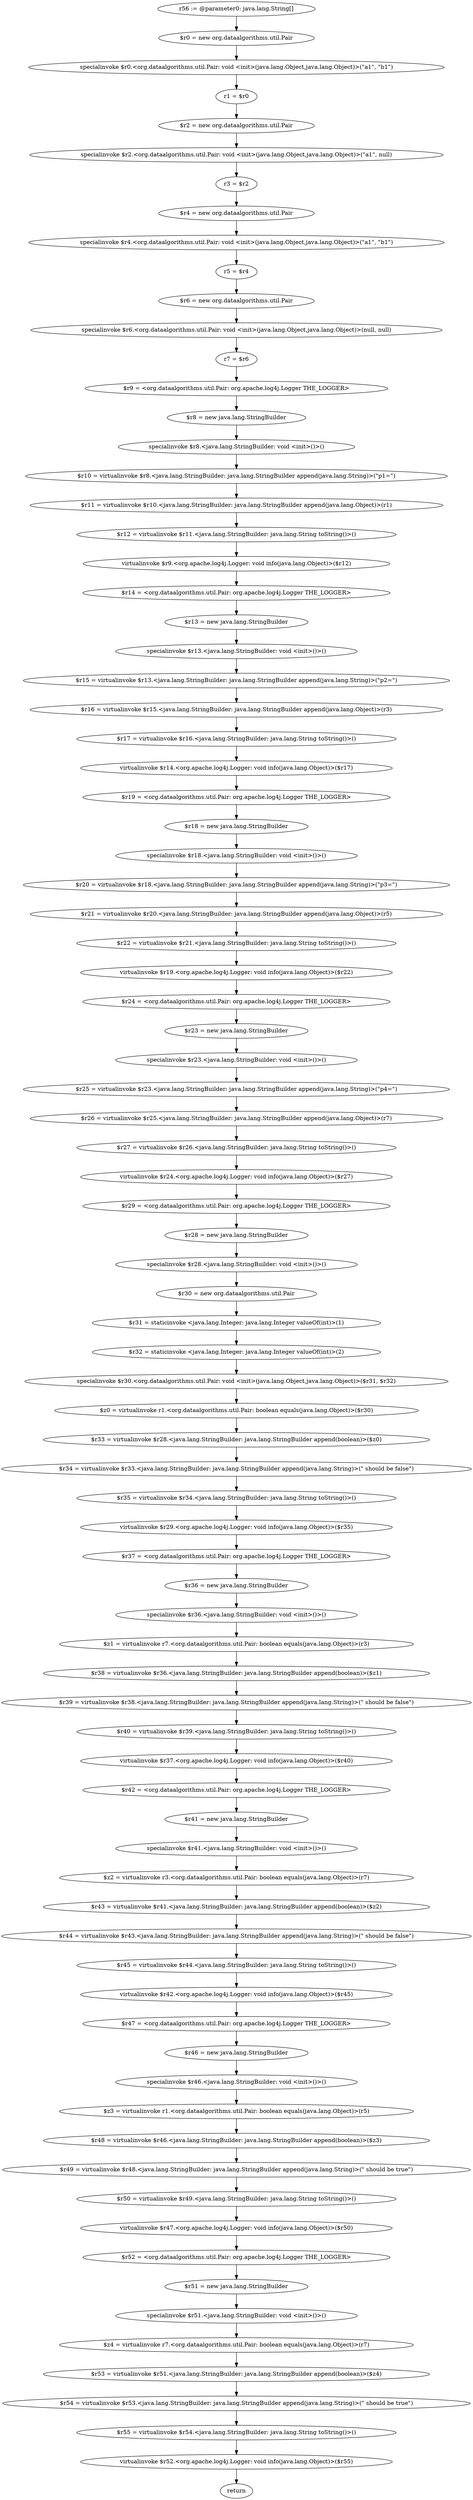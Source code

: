 digraph "unitGraph" {
    "r56 := @parameter0: java.lang.String[]"
    "$r0 = new org.dataalgorithms.util.Pair"
    "specialinvoke $r0.<org.dataalgorithms.util.Pair: void <init>(java.lang.Object,java.lang.Object)>(\"a1\", \"b1\")"
    "r1 = $r0"
    "$r2 = new org.dataalgorithms.util.Pair"
    "specialinvoke $r2.<org.dataalgorithms.util.Pair: void <init>(java.lang.Object,java.lang.Object)>(\"a1\", null)"
    "r3 = $r2"
    "$r4 = new org.dataalgorithms.util.Pair"
    "specialinvoke $r4.<org.dataalgorithms.util.Pair: void <init>(java.lang.Object,java.lang.Object)>(\"a1\", \"b1\")"
    "r5 = $r4"
    "$r6 = new org.dataalgorithms.util.Pair"
    "specialinvoke $r6.<org.dataalgorithms.util.Pair: void <init>(java.lang.Object,java.lang.Object)>(null, null)"
    "r7 = $r6"
    "$r9 = <org.dataalgorithms.util.Pair: org.apache.log4j.Logger THE_LOGGER>"
    "$r8 = new java.lang.StringBuilder"
    "specialinvoke $r8.<java.lang.StringBuilder: void <init>()>()"
    "$r10 = virtualinvoke $r8.<java.lang.StringBuilder: java.lang.StringBuilder append(java.lang.String)>(\"p1=\")"
    "$r11 = virtualinvoke $r10.<java.lang.StringBuilder: java.lang.StringBuilder append(java.lang.Object)>(r1)"
    "$r12 = virtualinvoke $r11.<java.lang.StringBuilder: java.lang.String toString()>()"
    "virtualinvoke $r9.<org.apache.log4j.Logger: void info(java.lang.Object)>($r12)"
    "$r14 = <org.dataalgorithms.util.Pair: org.apache.log4j.Logger THE_LOGGER>"
    "$r13 = new java.lang.StringBuilder"
    "specialinvoke $r13.<java.lang.StringBuilder: void <init>()>()"
    "$r15 = virtualinvoke $r13.<java.lang.StringBuilder: java.lang.StringBuilder append(java.lang.String)>(\"p2=\")"
    "$r16 = virtualinvoke $r15.<java.lang.StringBuilder: java.lang.StringBuilder append(java.lang.Object)>(r3)"
    "$r17 = virtualinvoke $r16.<java.lang.StringBuilder: java.lang.String toString()>()"
    "virtualinvoke $r14.<org.apache.log4j.Logger: void info(java.lang.Object)>($r17)"
    "$r19 = <org.dataalgorithms.util.Pair: org.apache.log4j.Logger THE_LOGGER>"
    "$r18 = new java.lang.StringBuilder"
    "specialinvoke $r18.<java.lang.StringBuilder: void <init>()>()"
    "$r20 = virtualinvoke $r18.<java.lang.StringBuilder: java.lang.StringBuilder append(java.lang.String)>(\"p3=\")"
    "$r21 = virtualinvoke $r20.<java.lang.StringBuilder: java.lang.StringBuilder append(java.lang.Object)>(r5)"
    "$r22 = virtualinvoke $r21.<java.lang.StringBuilder: java.lang.String toString()>()"
    "virtualinvoke $r19.<org.apache.log4j.Logger: void info(java.lang.Object)>($r22)"
    "$r24 = <org.dataalgorithms.util.Pair: org.apache.log4j.Logger THE_LOGGER>"
    "$r23 = new java.lang.StringBuilder"
    "specialinvoke $r23.<java.lang.StringBuilder: void <init>()>()"
    "$r25 = virtualinvoke $r23.<java.lang.StringBuilder: java.lang.StringBuilder append(java.lang.String)>(\"p4=\")"
    "$r26 = virtualinvoke $r25.<java.lang.StringBuilder: java.lang.StringBuilder append(java.lang.Object)>(r7)"
    "$r27 = virtualinvoke $r26.<java.lang.StringBuilder: java.lang.String toString()>()"
    "virtualinvoke $r24.<org.apache.log4j.Logger: void info(java.lang.Object)>($r27)"
    "$r29 = <org.dataalgorithms.util.Pair: org.apache.log4j.Logger THE_LOGGER>"
    "$r28 = new java.lang.StringBuilder"
    "specialinvoke $r28.<java.lang.StringBuilder: void <init>()>()"
    "$r30 = new org.dataalgorithms.util.Pair"
    "$r31 = staticinvoke <java.lang.Integer: java.lang.Integer valueOf(int)>(1)"
    "$r32 = staticinvoke <java.lang.Integer: java.lang.Integer valueOf(int)>(2)"
    "specialinvoke $r30.<org.dataalgorithms.util.Pair: void <init>(java.lang.Object,java.lang.Object)>($r31, $r32)"
    "$z0 = virtualinvoke r1.<org.dataalgorithms.util.Pair: boolean equals(java.lang.Object)>($r30)"
    "$r33 = virtualinvoke $r28.<java.lang.StringBuilder: java.lang.StringBuilder append(boolean)>($z0)"
    "$r34 = virtualinvoke $r33.<java.lang.StringBuilder: java.lang.StringBuilder append(java.lang.String)>(\" should be false\")"
    "$r35 = virtualinvoke $r34.<java.lang.StringBuilder: java.lang.String toString()>()"
    "virtualinvoke $r29.<org.apache.log4j.Logger: void info(java.lang.Object)>($r35)"
    "$r37 = <org.dataalgorithms.util.Pair: org.apache.log4j.Logger THE_LOGGER>"
    "$r36 = new java.lang.StringBuilder"
    "specialinvoke $r36.<java.lang.StringBuilder: void <init>()>()"
    "$z1 = virtualinvoke r7.<org.dataalgorithms.util.Pair: boolean equals(java.lang.Object)>(r3)"
    "$r38 = virtualinvoke $r36.<java.lang.StringBuilder: java.lang.StringBuilder append(boolean)>($z1)"
    "$r39 = virtualinvoke $r38.<java.lang.StringBuilder: java.lang.StringBuilder append(java.lang.String)>(\" should be false\")"
    "$r40 = virtualinvoke $r39.<java.lang.StringBuilder: java.lang.String toString()>()"
    "virtualinvoke $r37.<org.apache.log4j.Logger: void info(java.lang.Object)>($r40)"
    "$r42 = <org.dataalgorithms.util.Pair: org.apache.log4j.Logger THE_LOGGER>"
    "$r41 = new java.lang.StringBuilder"
    "specialinvoke $r41.<java.lang.StringBuilder: void <init>()>()"
    "$z2 = virtualinvoke r3.<org.dataalgorithms.util.Pair: boolean equals(java.lang.Object)>(r7)"
    "$r43 = virtualinvoke $r41.<java.lang.StringBuilder: java.lang.StringBuilder append(boolean)>($z2)"
    "$r44 = virtualinvoke $r43.<java.lang.StringBuilder: java.lang.StringBuilder append(java.lang.String)>(\" should be false\")"
    "$r45 = virtualinvoke $r44.<java.lang.StringBuilder: java.lang.String toString()>()"
    "virtualinvoke $r42.<org.apache.log4j.Logger: void info(java.lang.Object)>($r45)"
    "$r47 = <org.dataalgorithms.util.Pair: org.apache.log4j.Logger THE_LOGGER>"
    "$r46 = new java.lang.StringBuilder"
    "specialinvoke $r46.<java.lang.StringBuilder: void <init>()>()"
    "$z3 = virtualinvoke r1.<org.dataalgorithms.util.Pair: boolean equals(java.lang.Object)>(r5)"
    "$r48 = virtualinvoke $r46.<java.lang.StringBuilder: java.lang.StringBuilder append(boolean)>($z3)"
    "$r49 = virtualinvoke $r48.<java.lang.StringBuilder: java.lang.StringBuilder append(java.lang.String)>(\" should be true\")"
    "$r50 = virtualinvoke $r49.<java.lang.StringBuilder: java.lang.String toString()>()"
    "virtualinvoke $r47.<org.apache.log4j.Logger: void info(java.lang.Object)>($r50)"
    "$r52 = <org.dataalgorithms.util.Pair: org.apache.log4j.Logger THE_LOGGER>"
    "$r51 = new java.lang.StringBuilder"
    "specialinvoke $r51.<java.lang.StringBuilder: void <init>()>()"
    "$z4 = virtualinvoke r7.<org.dataalgorithms.util.Pair: boolean equals(java.lang.Object)>(r7)"
    "$r53 = virtualinvoke $r51.<java.lang.StringBuilder: java.lang.StringBuilder append(boolean)>($z4)"
    "$r54 = virtualinvoke $r53.<java.lang.StringBuilder: java.lang.StringBuilder append(java.lang.String)>(\" should be true\")"
    "$r55 = virtualinvoke $r54.<java.lang.StringBuilder: java.lang.String toString()>()"
    "virtualinvoke $r52.<org.apache.log4j.Logger: void info(java.lang.Object)>($r55)"
    "return"
    "r56 := @parameter0: java.lang.String[]"->"$r0 = new org.dataalgorithms.util.Pair";
    "$r0 = new org.dataalgorithms.util.Pair"->"specialinvoke $r0.<org.dataalgorithms.util.Pair: void <init>(java.lang.Object,java.lang.Object)>(\"a1\", \"b1\")";
    "specialinvoke $r0.<org.dataalgorithms.util.Pair: void <init>(java.lang.Object,java.lang.Object)>(\"a1\", \"b1\")"->"r1 = $r0";
    "r1 = $r0"->"$r2 = new org.dataalgorithms.util.Pair";
    "$r2 = new org.dataalgorithms.util.Pair"->"specialinvoke $r2.<org.dataalgorithms.util.Pair: void <init>(java.lang.Object,java.lang.Object)>(\"a1\", null)";
    "specialinvoke $r2.<org.dataalgorithms.util.Pair: void <init>(java.lang.Object,java.lang.Object)>(\"a1\", null)"->"r3 = $r2";
    "r3 = $r2"->"$r4 = new org.dataalgorithms.util.Pair";
    "$r4 = new org.dataalgorithms.util.Pair"->"specialinvoke $r4.<org.dataalgorithms.util.Pair: void <init>(java.lang.Object,java.lang.Object)>(\"a1\", \"b1\")";
    "specialinvoke $r4.<org.dataalgorithms.util.Pair: void <init>(java.lang.Object,java.lang.Object)>(\"a1\", \"b1\")"->"r5 = $r4";
    "r5 = $r4"->"$r6 = new org.dataalgorithms.util.Pair";
    "$r6 = new org.dataalgorithms.util.Pair"->"specialinvoke $r6.<org.dataalgorithms.util.Pair: void <init>(java.lang.Object,java.lang.Object)>(null, null)";
    "specialinvoke $r6.<org.dataalgorithms.util.Pair: void <init>(java.lang.Object,java.lang.Object)>(null, null)"->"r7 = $r6";
    "r7 = $r6"->"$r9 = <org.dataalgorithms.util.Pair: org.apache.log4j.Logger THE_LOGGER>";
    "$r9 = <org.dataalgorithms.util.Pair: org.apache.log4j.Logger THE_LOGGER>"->"$r8 = new java.lang.StringBuilder";
    "$r8 = new java.lang.StringBuilder"->"specialinvoke $r8.<java.lang.StringBuilder: void <init>()>()";
    "specialinvoke $r8.<java.lang.StringBuilder: void <init>()>()"->"$r10 = virtualinvoke $r8.<java.lang.StringBuilder: java.lang.StringBuilder append(java.lang.String)>(\"p1=\")";
    "$r10 = virtualinvoke $r8.<java.lang.StringBuilder: java.lang.StringBuilder append(java.lang.String)>(\"p1=\")"->"$r11 = virtualinvoke $r10.<java.lang.StringBuilder: java.lang.StringBuilder append(java.lang.Object)>(r1)";
    "$r11 = virtualinvoke $r10.<java.lang.StringBuilder: java.lang.StringBuilder append(java.lang.Object)>(r1)"->"$r12 = virtualinvoke $r11.<java.lang.StringBuilder: java.lang.String toString()>()";
    "$r12 = virtualinvoke $r11.<java.lang.StringBuilder: java.lang.String toString()>()"->"virtualinvoke $r9.<org.apache.log4j.Logger: void info(java.lang.Object)>($r12)";
    "virtualinvoke $r9.<org.apache.log4j.Logger: void info(java.lang.Object)>($r12)"->"$r14 = <org.dataalgorithms.util.Pair: org.apache.log4j.Logger THE_LOGGER>";
    "$r14 = <org.dataalgorithms.util.Pair: org.apache.log4j.Logger THE_LOGGER>"->"$r13 = new java.lang.StringBuilder";
    "$r13 = new java.lang.StringBuilder"->"specialinvoke $r13.<java.lang.StringBuilder: void <init>()>()";
    "specialinvoke $r13.<java.lang.StringBuilder: void <init>()>()"->"$r15 = virtualinvoke $r13.<java.lang.StringBuilder: java.lang.StringBuilder append(java.lang.String)>(\"p2=\")";
    "$r15 = virtualinvoke $r13.<java.lang.StringBuilder: java.lang.StringBuilder append(java.lang.String)>(\"p2=\")"->"$r16 = virtualinvoke $r15.<java.lang.StringBuilder: java.lang.StringBuilder append(java.lang.Object)>(r3)";
    "$r16 = virtualinvoke $r15.<java.lang.StringBuilder: java.lang.StringBuilder append(java.lang.Object)>(r3)"->"$r17 = virtualinvoke $r16.<java.lang.StringBuilder: java.lang.String toString()>()";
    "$r17 = virtualinvoke $r16.<java.lang.StringBuilder: java.lang.String toString()>()"->"virtualinvoke $r14.<org.apache.log4j.Logger: void info(java.lang.Object)>($r17)";
    "virtualinvoke $r14.<org.apache.log4j.Logger: void info(java.lang.Object)>($r17)"->"$r19 = <org.dataalgorithms.util.Pair: org.apache.log4j.Logger THE_LOGGER>";
    "$r19 = <org.dataalgorithms.util.Pair: org.apache.log4j.Logger THE_LOGGER>"->"$r18 = new java.lang.StringBuilder";
    "$r18 = new java.lang.StringBuilder"->"specialinvoke $r18.<java.lang.StringBuilder: void <init>()>()";
    "specialinvoke $r18.<java.lang.StringBuilder: void <init>()>()"->"$r20 = virtualinvoke $r18.<java.lang.StringBuilder: java.lang.StringBuilder append(java.lang.String)>(\"p3=\")";
    "$r20 = virtualinvoke $r18.<java.lang.StringBuilder: java.lang.StringBuilder append(java.lang.String)>(\"p3=\")"->"$r21 = virtualinvoke $r20.<java.lang.StringBuilder: java.lang.StringBuilder append(java.lang.Object)>(r5)";
    "$r21 = virtualinvoke $r20.<java.lang.StringBuilder: java.lang.StringBuilder append(java.lang.Object)>(r5)"->"$r22 = virtualinvoke $r21.<java.lang.StringBuilder: java.lang.String toString()>()";
    "$r22 = virtualinvoke $r21.<java.lang.StringBuilder: java.lang.String toString()>()"->"virtualinvoke $r19.<org.apache.log4j.Logger: void info(java.lang.Object)>($r22)";
    "virtualinvoke $r19.<org.apache.log4j.Logger: void info(java.lang.Object)>($r22)"->"$r24 = <org.dataalgorithms.util.Pair: org.apache.log4j.Logger THE_LOGGER>";
    "$r24 = <org.dataalgorithms.util.Pair: org.apache.log4j.Logger THE_LOGGER>"->"$r23 = new java.lang.StringBuilder";
    "$r23 = new java.lang.StringBuilder"->"specialinvoke $r23.<java.lang.StringBuilder: void <init>()>()";
    "specialinvoke $r23.<java.lang.StringBuilder: void <init>()>()"->"$r25 = virtualinvoke $r23.<java.lang.StringBuilder: java.lang.StringBuilder append(java.lang.String)>(\"p4=\")";
    "$r25 = virtualinvoke $r23.<java.lang.StringBuilder: java.lang.StringBuilder append(java.lang.String)>(\"p4=\")"->"$r26 = virtualinvoke $r25.<java.lang.StringBuilder: java.lang.StringBuilder append(java.lang.Object)>(r7)";
    "$r26 = virtualinvoke $r25.<java.lang.StringBuilder: java.lang.StringBuilder append(java.lang.Object)>(r7)"->"$r27 = virtualinvoke $r26.<java.lang.StringBuilder: java.lang.String toString()>()";
    "$r27 = virtualinvoke $r26.<java.lang.StringBuilder: java.lang.String toString()>()"->"virtualinvoke $r24.<org.apache.log4j.Logger: void info(java.lang.Object)>($r27)";
    "virtualinvoke $r24.<org.apache.log4j.Logger: void info(java.lang.Object)>($r27)"->"$r29 = <org.dataalgorithms.util.Pair: org.apache.log4j.Logger THE_LOGGER>";
    "$r29 = <org.dataalgorithms.util.Pair: org.apache.log4j.Logger THE_LOGGER>"->"$r28 = new java.lang.StringBuilder";
    "$r28 = new java.lang.StringBuilder"->"specialinvoke $r28.<java.lang.StringBuilder: void <init>()>()";
    "specialinvoke $r28.<java.lang.StringBuilder: void <init>()>()"->"$r30 = new org.dataalgorithms.util.Pair";
    "$r30 = new org.dataalgorithms.util.Pair"->"$r31 = staticinvoke <java.lang.Integer: java.lang.Integer valueOf(int)>(1)";
    "$r31 = staticinvoke <java.lang.Integer: java.lang.Integer valueOf(int)>(1)"->"$r32 = staticinvoke <java.lang.Integer: java.lang.Integer valueOf(int)>(2)";
    "$r32 = staticinvoke <java.lang.Integer: java.lang.Integer valueOf(int)>(2)"->"specialinvoke $r30.<org.dataalgorithms.util.Pair: void <init>(java.lang.Object,java.lang.Object)>($r31, $r32)";
    "specialinvoke $r30.<org.dataalgorithms.util.Pair: void <init>(java.lang.Object,java.lang.Object)>($r31, $r32)"->"$z0 = virtualinvoke r1.<org.dataalgorithms.util.Pair: boolean equals(java.lang.Object)>($r30)";
    "$z0 = virtualinvoke r1.<org.dataalgorithms.util.Pair: boolean equals(java.lang.Object)>($r30)"->"$r33 = virtualinvoke $r28.<java.lang.StringBuilder: java.lang.StringBuilder append(boolean)>($z0)";
    "$r33 = virtualinvoke $r28.<java.lang.StringBuilder: java.lang.StringBuilder append(boolean)>($z0)"->"$r34 = virtualinvoke $r33.<java.lang.StringBuilder: java.lang.StringBuilder append(java.lang.String)>(\" should be false\")";
    "$r34 = virtualinvoke $r33.<java.lang.StringBuilder: java.lang.StringBuilder append(java.lang.String)>(\" should be false\")"->"$r35 = virtualinvoke $r34.<java.lang.StringBuilder: java.lang.String toString()>()";
    "$r35 = virtualinvoke $r34.<java.lang.StringBuilder: java.lang.String toString()>()"->"virtualinvoke $r29.<org.apache.log4j.Logger: void info(java.lang.Object)>($r35)";
    "virtualinvoke $r29.<org.apache.log4j.Logger: void info(java.lang.Object)>($r35)"->"$r37 = <org.dataalgorithms.util.Pair: org.apache.log4j.Logger THE_LOGGER>";
    "$r37 = <org.dataalgorithms.util.Pair: org.apache.log4j.Logger THE_LOGGER>"->"$r36 = new java.lang.StringBuilder";
    "$r36 = new java.lang.StringBuilder"->"specialinvoke $r36.<java.lang.StringBuilder: void <init>()>()";
    "specialinvoke $r36.<java.lang.StringBuilder: void <init>()>()"->"$z1 = virtualinvoke r7.<org.dataalgorithms.util.Pair: boolean equals(java.lang.Object)>(r3)";
    "$z1 = virtualinvoke r7.<org.dataalgorithms.util.Pair: boolean equals(java.lang.Object)>(r3)"->"$r38 = virtualinvoke $r36.<java.lang.StringBuilder: java.lang.StringBuilder append(boolean)>($z1)";
    "$r38 = virtualinvoke $r36.<java.lang.StringBuilder: java.lang.StringBuilder append(boolean)>($z1)"->"$r39 = virtualinvoke $r38.<java.lang.StringBuilder: java.lang.StringBuilder append(java.lang.String)>(\" should be false\")";
    "$r39 = virtualinvoke $r38.<java.lang.StringBuilder: java.lang.StringBuilder append(java.lang.String)>(\" should be false\")"->"$r40 = virtualinvoke $r39.<java.lang.StringBuilder: java.lang.String toString()>()";
    "$r40 = virtualinvoke $r39.<java.lang.StringBuilder: java.lang.String toString()>()"->"virtualinvoke $r37.<org.apache.log4j.Logger: void info(java.lang.Object)>($r40)";
    "virtualinvoke $r37.<org.apache.log4j.Logger: void info(java.lang.Object)>($r40)"->"$r42 = <org.dataalgorithms.util.Pair: org.apache.log4j.Logger THE_LOGGER>";
    "$r42 = <org.dataalgorithms.util.Pair: org.apache.log4j.Logger THE_LOGGER>"->"$r41 = new java.lang.StringBuilder";
    "$r41 = new java.lang.StringBuilder"->"specialinvoke $r41.<java.lang.StringBuilder: void <init>()>()";
    "specialinvoke $r41.<java.lang.StringBuilder: void <init>()>()"->"$z2 = virtualinvoke r3.<org.dataalgorithms.util.Pair: boolean equals(java.lang.Object)>(r7)";
    "$z2 = virtualinvoke r3.<org.dataalgorithms.util.Pair: boolean equals(java.lang.Object)>(r7)"->"$r43 = virtualinvoke $r41.<java.lang.StringBuilder: java.lang.StringBuilder append(boolean)>($z2)";
    "$r43 = virtualinvoke $r41.<java.lang.StringBuilder: java.lang.StringBuilder append(boolean)>($z2)"->"$r44 = virtualinvoke $r43.<java.lang.StringBuilder: java.lang.StringBuilder append(java.lang.String)>(\" should be false\")";
    "$r44 = virtualinvoke $r43.<java.lang.StringBuilder: java.lang.StringBuilder append(java.lang.String)>(\" should be false\")"->"$r45 = virtualinvoke $r44.<java.lang.StringBuilder: java.lang.String toString()>()";
    "$r45 = virtualinvoke $r44.<java.lang.StringBuilder: java.lang.String toString()>()"->"virtualinvoke $r42.<org.apache.log4j.Logger: void info(java.lang.Object)>($r45)";
    "virtualinvoke $r42.<org.apache.log4j.Logger: void info(java.lang.Object)>($r45)"->"$r47 = <org.dataalgorithms.util.Pair: org.apache.log4j.Logger THE_LOGGER>";
    "$r47 = <org.dataalgorithms.util.Pair: org.apache.log4j.Logger THE_LOGGER>"->"$r46 = new java.lang.StringBuilder";
    "$r46 = new java.lang.StringBuilder"->"specialinvoke $r46.<java.lang.StringBuilder: void <init>()>()";
    "specialinvoke $r46.<java.lang.StringBuilder: void <init>()>()"->"$z3 = virtualinvoke r1.<org.dataalgorithms.util.Pair: boolean equals(java.lang.Object)>(r5)";
    "$z3 = virtualinvoke r1.<org.dataalgorithms.util.Pair: boolean equals(java.lang.Object)>(r5)"->"$r48 = virtualinvoke $r46.<java.lang.StringBuilder: java.lang.StringBuilder append(boolean)>($z3)";
    "$r48 = virtualinvoke $r46.<java.lang.StringBuilder: java.lang.StringBuilder append(boolean)>($z3)"->"$r49 = virtualinvoke $r48.<java.lang.StringBuilder: java.lang.StringBuilder append(java.lang.String)>(\" should be true\")";
    "$r49 = virtualinvoke $r48.<java.lang.StringBuilder: java.lang.StringBuilder append(java.lang.String)>(\" should be true\")"->"$r50 = virtualinvoke $r49.<java.lang.StringBuilder: java.lang.String toString()>()";
    "$r50 = virtualinvoke $r49.<java.lang.StringBuilder: java.lang.String toString()>()"->"virtualinvoke $r47.<org.apache.log4j.Logger: void info(java.lang.Object)>($r50)";
    "virtualinvoke $r47.<org.apache.log4j.Logger: void info(java.lang.Object)>($r50)"->"$r52 = <org.dataalgorithms.util.Pair: org.apache.log4j.Logger THE_LOGGER>";
    "$r52 = <org.dataalgorithms.util.Pair: org.apache.log4j.Logger THE_LOGGER>"->"$r51 = new java.lang.StringBuilder";
    "$r51 = new java.lang.StringBuilder"->"specialinvoke $r51.<java.lang.StringBuilder: void <init>()>()";
    "specialinvoke $r51.<java.lang.StringBuilder: void <init>()>()"->"$z4 = virtualinvoke r7.<org.dataalgorithms.util.Pair: boolean equals(java.lang.Object)>(r7)";
    "$z4 = virtualinvoke r7.<org.dataalgorithms.util.Pair: boolean equals(java.lang.Object)>(r7)"->"$r53 = virtualinvoke $r51.<java.lang.StringBuilder: java.lang.StringBuilder append(boolean)>($z4)";
    "$r53 = virtualinvoke $r51.<java.lang.StringBuilder: java.lang.StringBuilder append(boolean)>($z4)"->"$r54 = virtualinvoke $r53.<java.lang.StringBuilder: java.lang.StringBuilder append(java.lang.String)>(\" should be true\")";
    "$r54 = virtualinvoke $r53.<java.lang.StringBuilder: java.lang.StringBuilder append(java.lang.String)>(\" should be true\")"->"$r55 = virtualinvoke $r54.<java.lang.StringBuilder: java.lang.String toString()>()";
    "$r55 = virtualinvoke $r54.<java.lang.StringBuilder: java.lang.String toString()>()"->"virtualinvoke $r52.<org.apache.log4j.Logger: void info(java.lang.Object)>($r55)";
    "virtualinvoke $r52.<org.apache.log4j.Logger: void info(java.lang.Object)>($r55)"->"return";
}
